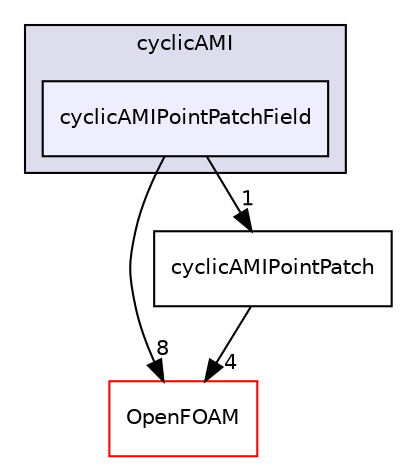digraph "src/meshTools/AMIInterpolation/patches/cyclicAMI/cyclicAMIPointPatchField" {
  bgcolor=transparent;
  compound=true
  node [ fontsize="10", fontname="Helvetica"];
  edge [ labelfontsize="10", labelfontname="Helvetica"];
  subgraph clusterdir_cd74d29a05e94118a5acdbfd55a576bf {
    graph [ bgcolor="#ddddee", pencolor="black", label="cyclicAMI" fontname="Helvetica", fontsize="10", URL="dir_cd74d29a05e94118a5acdbfd55a576bf.html"]
  dir_daabfe1a99f466a9983eebdd8e23ada5 [shape=box, label="cyclicAMIPointPatchField", style="filled", fillcolor="#eeeeff", pencolor="black", URL="dir_daabfe1a99f466a9983eebdd8e23ada5.html"];
  }
  dir_c5473ff19b20e6ec4dfe5c310b3778a8 [shape=box label="OpenFOAM" color="red" URL="dir_c5473ff19b20e6ec4dfe5c310b3778a8.html"];
  dir_7dfb4b845b68c3bcc1956ab13c79f58e [shape=box label="cyclicAMIPointPatch" URL="dir_7dfb4b845b68c3bcc1956ab13c79f58e.html"];
  dir_daabfe1a99f466a9983eebdd8e23ada5->dir_c5473ff19b20e6ec4dfe5c310b3778a8 [headlabel="8", labeldistance=1.5 headhref="dir_001780_001896.html"];
  dir_daabfe1a99f466a9983eebdd8e23ada5->dir_7dfb4b845b68c3bcc1956ab13c79f58e [headlabel="1", labeldistance=1.5 headhref="dir_001780_001779.html"];
  dir_7dfb4b845b68c3bcc1956ab13c79f58e->dir_c5473ff19b20e6ec4dfe5c310b3778a8 [headlabel="4", labeldistance=1.5 headhref="dir_001779_001896.html"];
}
